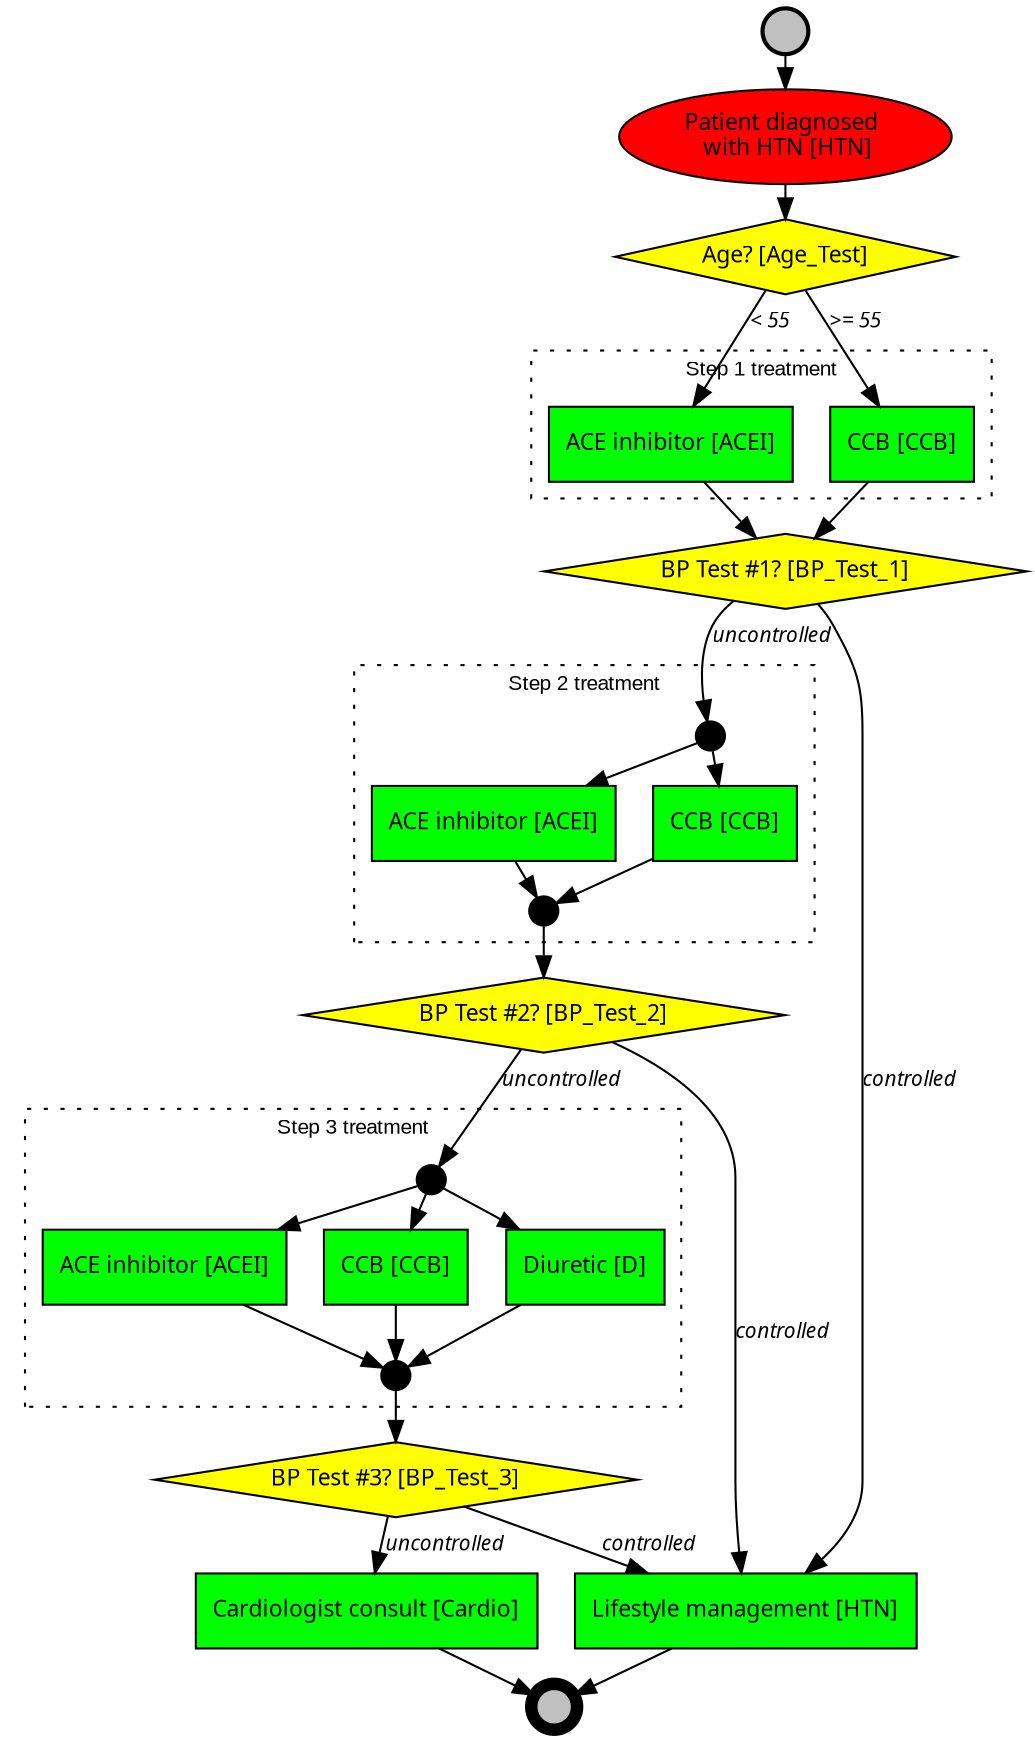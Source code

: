 // UHTN - uncontrolled hypertension 
// this version is based on the NICE guideline, but it was simplified
// version 3 - customized for presentation in pseudo-code

digraph HTN {
	ranksep=0.1;
node [shape=box, style=filled, fillcolor=green, fontname=Calibri, fontsize=11];
edge [fontname="Calibri Italic", fontsize=10];

// Context
c_htn [label="Patient diagnosed \n with HTN [HTN]", shape=oval, style=filled, fillcolor=red];

// Actions
a_lifestyle_management [label="Lifestyle management [HTN]"];
a_specialist_consult [label="Cardiologist consult [Cardio]"];

subgraph cluster0 {
	label="Step 1 treatment";
	fontname=arial;
	fontsize=10;
	style=dotted;
	a_step1_acei [label="ACE inhibitor [ACEI]"];
	a_step1_ccb [label="CCB [CCB]"];
}	

subgraph cluster1 {
	label="Step 2 treatment";
	fontname=arial;
	fontsize=10;
	style=dotted;
	a_step2_acei [label="ACE inhibitor [ACEI]"];
	a_step2_ccb [label="CCB [CCB]"];
	// Parallel gateways
	p1 [shape=circle, label="", width=0.2, fillcolor=black];
	p2 [shape=circle, label="", width=0.2, fillcolor=black];
}

subgraph cluster2 {
	label="Step 3 treatment";
	fontname=arial;
	fontsize=10;
	style=dotted;
	a_step3_acei [label="ACE inhibitor [ACEI]"];
	a_step3_ccb [label="CCB [CCB]"];
	a_step3_diuretric [label="Diuretic [D]"];
	// Parallel gateways
	p3 [shape=circle, label="", width=0.2, fillcolor=black];
	p4 [shape=circle, label="", width=0.2, fillcolor=black];
}


// Decisions
d_age_under_55 [shape=diamond, fillcolor=yellow, label="Age? [Age_Test]"];
d_bp_controlled_1 [shape=diamond, fillcolor=yellow, label="BP Test #1? [BP_Test_1]"];
d_bp_controlled_2 [shape=diamond, fillcolor=yellow, label="BP Test #2? [BP_Test_2]"];
d_bp_controlled_3 [shape=diamond, fillcolor=yellow, label="BP Test #3? [BP_Test_3]"];

// Event nodes
e_start [shape=circle, label="", width=0.3, penwidth=2, fillcolor="gray"];
e_end [shape=circle, label="", width=0.3, penwidth=6, fillcolor="gray"];


// Arcs
e_start -> c_htn;
c_htn -> d_age_under_55;

d_age_under_55 -> a_step1_acei [label="< 55"];
d_age_under_55 -> a_step1_ccb [label=">= 55"];

a_step1_acei -> d_bp_controlled_1;
a_step1_ccb -> d_bp_controlled_1;
d_bp_controlled_1 -> a_lifestyle_management [label="controlled"];
d_bp_controlled_1 -> p1 [label="uncontrolled"];
p1 -> a_step2_acei;
p1 -> a_step2_ccb
a_step2_acei -> p2;
a_step2_ccb -> p2;
p2 -> d_bp_controlled_2;
d_bp_controlled_2 -> a_lifestyle_management [label="controlled"];
d_bp_controlled_2 -> p3 [label="uncontrolled"];
p3 -> a_step3_acei;
p3 -> a_step3_ccb;
p3 -> a_step3_diuretric;
a_step3_acei -> p4;
a_step3_ccb -> p4;
a_step3_diuretric -> p4;
p4 -> d_bp_controlled_3;
d_bp_controlled_3 -> a_lifestyle_management [label="controlled"];
d_bp_controlled_3 -> a_specialist_consult [label="uncontrolled"];
a_lifestyle_management -> e_end;
a_specialist_consult -> e_end;
}